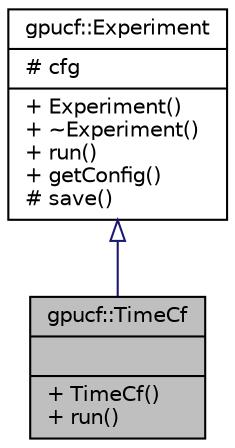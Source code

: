 digraph "gpucf::TimeCf"
{
 // INTERACTIVE_SVG=YES
  bgcolor="transparent";
  edge [fontname="Helvetica",fontsize="10",labelfontname="Helvetica",labelfontsize="10"];
  node [fontname="Helvetica",fontsize="10",shape=record];
  Node1 [label="{gpucf::TimeCf\n||+ TimeCf()\l+ run()\l}",height=0.2,width=0.4,color="black", fillcolor="grey75", style="filled", fontcolor="black"];
  Node2 -> Node1 [dir="back",color="midnightblue",fontsize="10",style="solid",arrowtail="onormal",fontname="Helvetica"];
  Node2 [label="{gpucf::Experiment\n|# cfg\l|+ Experiment()\l+ ~Experiment()\l+ run()\l+ getConfig()\l# save()\l}",height=0.2,width=0.4,color="black",URL="$d5/d81/classgpucf_1_1Experiment.html"];
}
